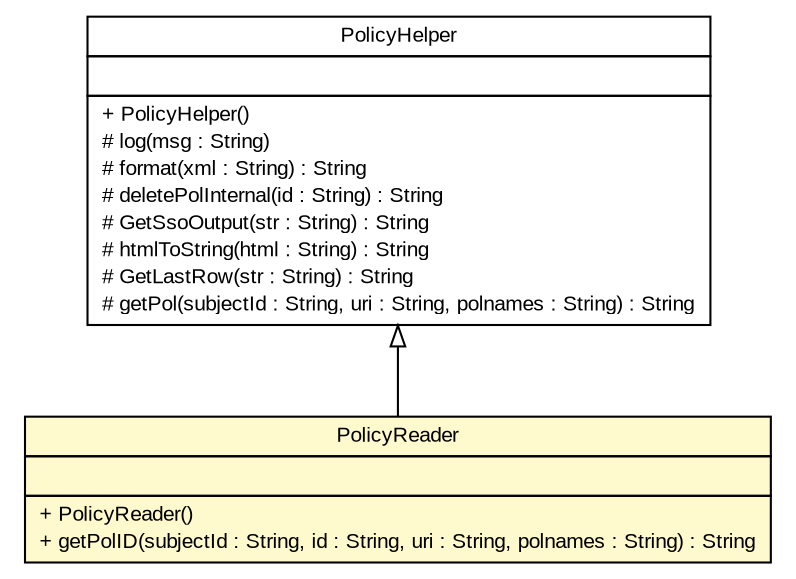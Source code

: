 #!/usr/local/bin/dot
#
# Class diagram 
# Generated by UmlGraph version 4.6 (http://www.spinellis.gr/sw/umlgraph)
#

digraph G {
	edge [fontname="arial",fontsize=10,labelfontname="arial",labelfontsize=10];
	node [fontname="arial",fontsize=10,shape=plaintext];
	// org.opentox.pol.xml.PolicyReader
	c292 [label=<<table border="0" cellborder="1" cellspacing="0" cellpadding="2" port="p" bgcolor="lemonChiffon" href="./PolicyReader.html">
		<tr><td><table border="0" cellspacing="0" cellpadding="1">
			<tr><td> PolicyReader </td></tr>
		</table></td></tr>
		<tr><td><table border="0" cellspacing="0" cellpadding="1">
			<tr><td align="left">  </td></tr>
		</table></td></tr>
		<tr><td><table border="0" cellspacing="0" cellpadding="1">
			<tr><td align="left"> + PolicyReader() </td></tr>
			<tr><td align="left"> + getPolID(subjectId : String, id : String, uri : String, polnames : String) : String </td></tr>
		</table></td></tr>
		</table>>, fontname="arial", fontcolor="black", fontsize=10.0];
	// org.opentox.pol.xml.PolicyHelper
	c293 [label=<<table border="0" cellborder="1" cellspacing="0" cellpadding="2" port="p" href="./PolicyHelper.html">
		<tr><td><table border="0" cellspacing="0" cellpadding="1">
			<tr><td> PolicyHelper </td></tr>
		</table></td></tr>
		<tr><td><table border="0" cellspacing="0" cellpadding="1">
			<tr><td align="left">  </td></tr>
		</table></td></tr>
		<tr><td><table border="0" cellspacing="0" cellpadding="1">
			<tr><td align="left"> + PolicyHelper() </td></tr>
			<tr><td align="left"> # log(msg : String) </td></tr>
			<tr><td align="left"> # format(xml : String) : String </td></tr>
			<tr><td align="left"> # deletePolInternal(id : String) : String </td></tr>
			<tr><td align="left"> # GetSsoOutput(str : String) : String </td></tr>
			<tr><td align="left"> # htmlToString(html : String) : String </td></tr>
			<tr><td align="left"> # GetLastRow(str : String) : String </td></tr>
			<tr><td align="left"> # getPol(subjectId : String, uri : String, polnames : String) : String </td></tr>
		</table></td></tr>
		</table>>, fontname="arial", fontcolor="black", fontsize=10.0];
	//org.opentox.pol.xml.PolicyReader extends org.opentox.pol.xml.PolicyHelper
	c293:p -> c292:p [dir=back,arrowtail=empty];
}

